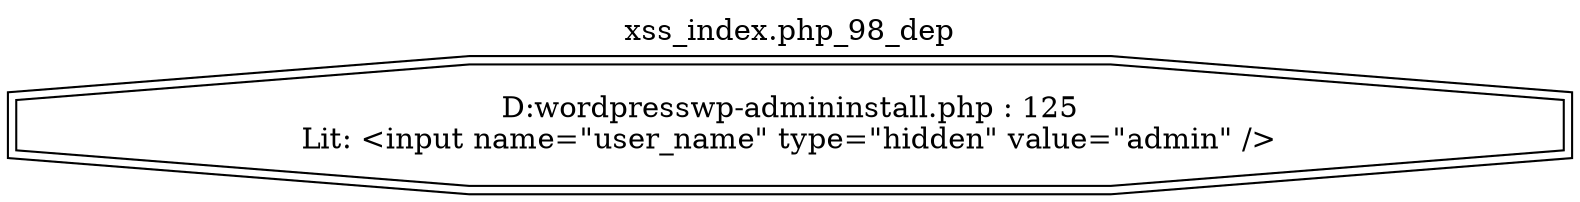 digraph cfg {
  label="xss_index.php_98_dep";
  labelloc=t;
  n1 [shape=doubleoctagon, label="D:\wordpress\wp-admin\install.php : 125\nLit: <input name=\"user_name\" type=\"hidden\" value=\"admin\" />\n"];
}
